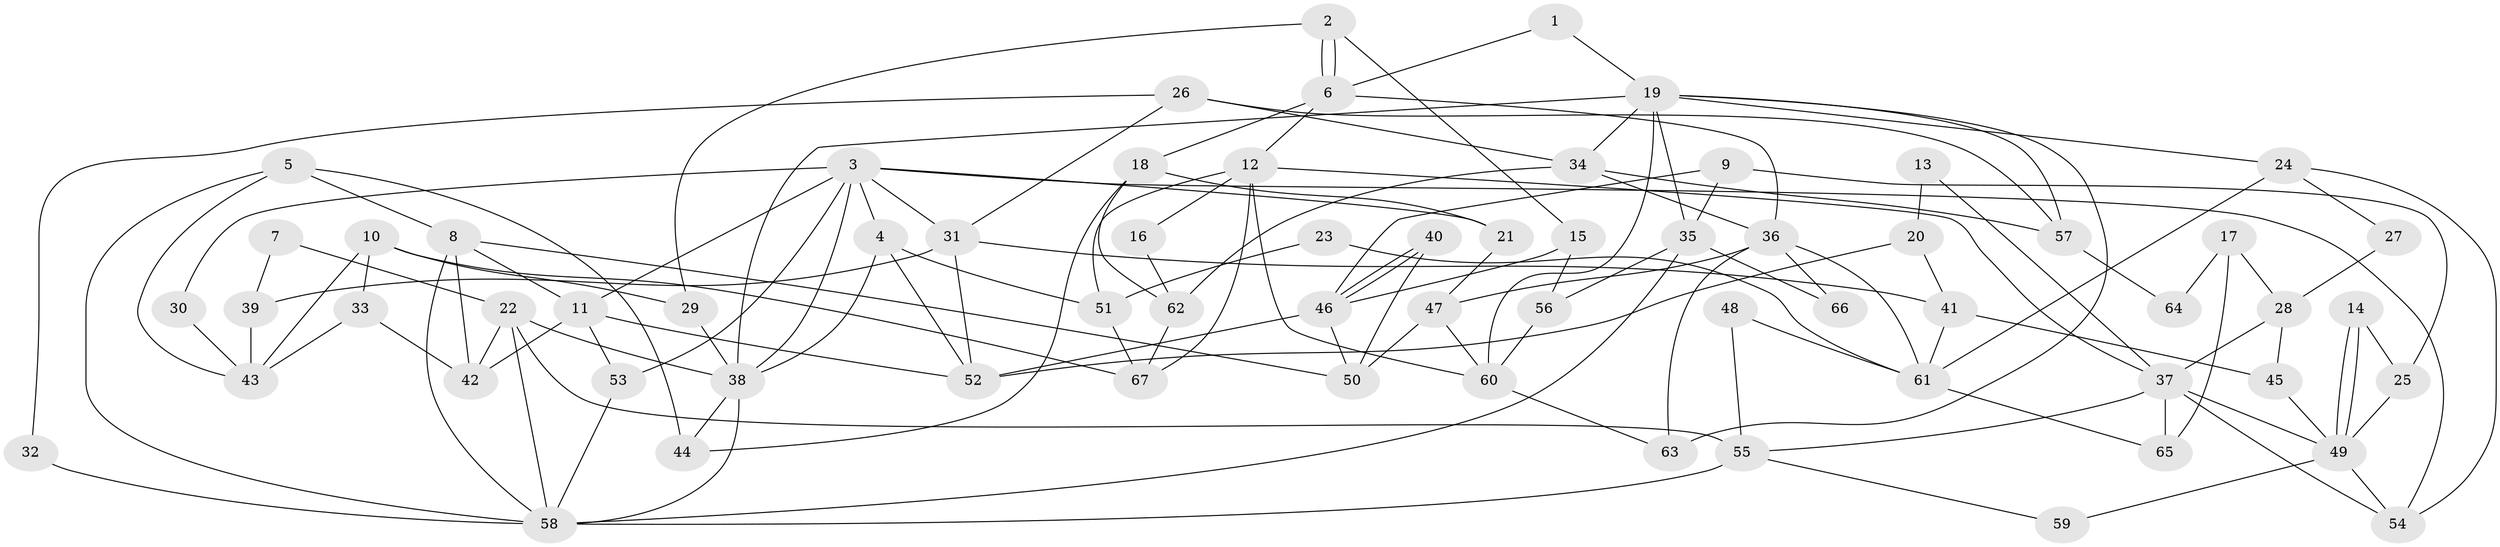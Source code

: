 // Generated by graph-tools (version 1.1) at 2025/36/03/09/25 02:36:17]
// undirected, 67 vertices, 134 edges
graph export_dot {
graph [start="1"]
  node [color=gray90,style=filled];
  1;
  2;
  3;
  4;
  5;
  6;
  7;
  8;
  9;
  10;
  11;
  12;
  13;
  14;
  15;
  16;
  17;
  18;
  19;
  20;
  21;
  22;
  23;
  24;
  25;
  26;
  27;
  28;
  29;
  30;
  31;
  32;
  33;
  34;
  35;
  36;
  37;
  38;
  39;
  40;
  41;
  42;
  43;
  44;
  45;
  46;
  47;
  48;
  49;
  50;
  51;
  52;
  53;
  54;
  55;
  56;
  57;
  58;
  59;
  60;
  61;
  62;
  63;
  64;
  65;
  66;
  67;
  1 -- 19;
  1 -- 6;
  2 -- 6;
  2 -- 6;
  2 -- 15;
  2 -- 29;
  3 -- 4;
  3 -- 38;
  3 -- 11;
  3 -- 21;
  3 -- 30;
  3 -- 31;
  3 -- 53;
  3 -- 54;
  4 -- 52;
  4 -- 38;
  4 -- 51;
  5 -- 8;
  5 -- 44;
  5 -- 43;
  5 -- 58;
  6 -- 18;
  6 -- 12;
  6 -- 36;
  7 -- 22;
  7 -- 39;
  8 -- 11;
  8 -- 58;
  8 -- 42;
  8 -- 50;
  9 -- 35;
  9 -- 46;
  9 -- 25;
  10 -- 29;
  10 -- 33;
  10 -- 43;
  10 -- 67;
  11 -- 53;
  11 -- 42;
  11 -- 52;
  12 -- 51;
  12 -- 16;
  12 -- 37;
  12 -- 60;
  12 -- 67;
  13 -- 20;
  13 -- 37;
  14 -- 49;
  14 -- 49;
  14 -- 25;
  15 -- 56;
  15 -- 46;
  16 -- 62;
  17 -- 65;
  17 -- 28;
  17 -- 64;
  18 -- 62;
  18 -- 21;
  18 -- 44;
  19 -- 38;
  19 -- 60;
  19 -- 24;
  19 -- 34;
  19 -- 35;
  19 -- 57;
  19 -- 63;
  20 -- 41;
  20 -- 52;
  21 -- 47;
  22 -- 42;
  22 -- 58;
  22 -- 38;
  22 -- 55;
  23 -- 61;
  23 -- 51;
  24 -- 54;
  24 -- 27;
  24 -- 61;
  25 -- 49;
  26 -- 57;
  26 -- 31;
  26 -- 32;
  26 -- 34;
  27 -- 28;
  28 -- 37;
  28 -- 45;
  29 -- 38;
  30 -- 43;
  31 -- 52;
  31 -- 39;
  31 -- 41;
  32 -- 58;
  33 -- 43;
  33 -- 42;
  34 -- 36;
  34 -- 57;
  34 -- 62;
  35 -- 58;
  35 -- 56;
  35 -- 66;
  36 -- 47;
  36 -- 61;
  36 -- 63;
  36 -- 66;
  37 -- 49;
  37 -- 54;
  37 -- 55;
  37 -- 65;
  38 -- 58;
  38 -- 44;
  39 -- 43;
  40 -- 46;
  40 -- 46;
  40 -- 50;
  41 -- 61;
  41 -- 45;
  45 -- 49;
  46 -- 50;
  46 -- 52;
  47 -- 60;
  47 -- 50;
  48 -- 55;
  48 -- 61;
  49 -- 54;
  49 -- 59;
  51 -- 67;
  53 -- 58;
  55 -- 58;
  55 -- 59;
  56 -- 60;
  57 -- 64;
  60 -- 63;
  61 -- 65;
  62 -- 67;
}
